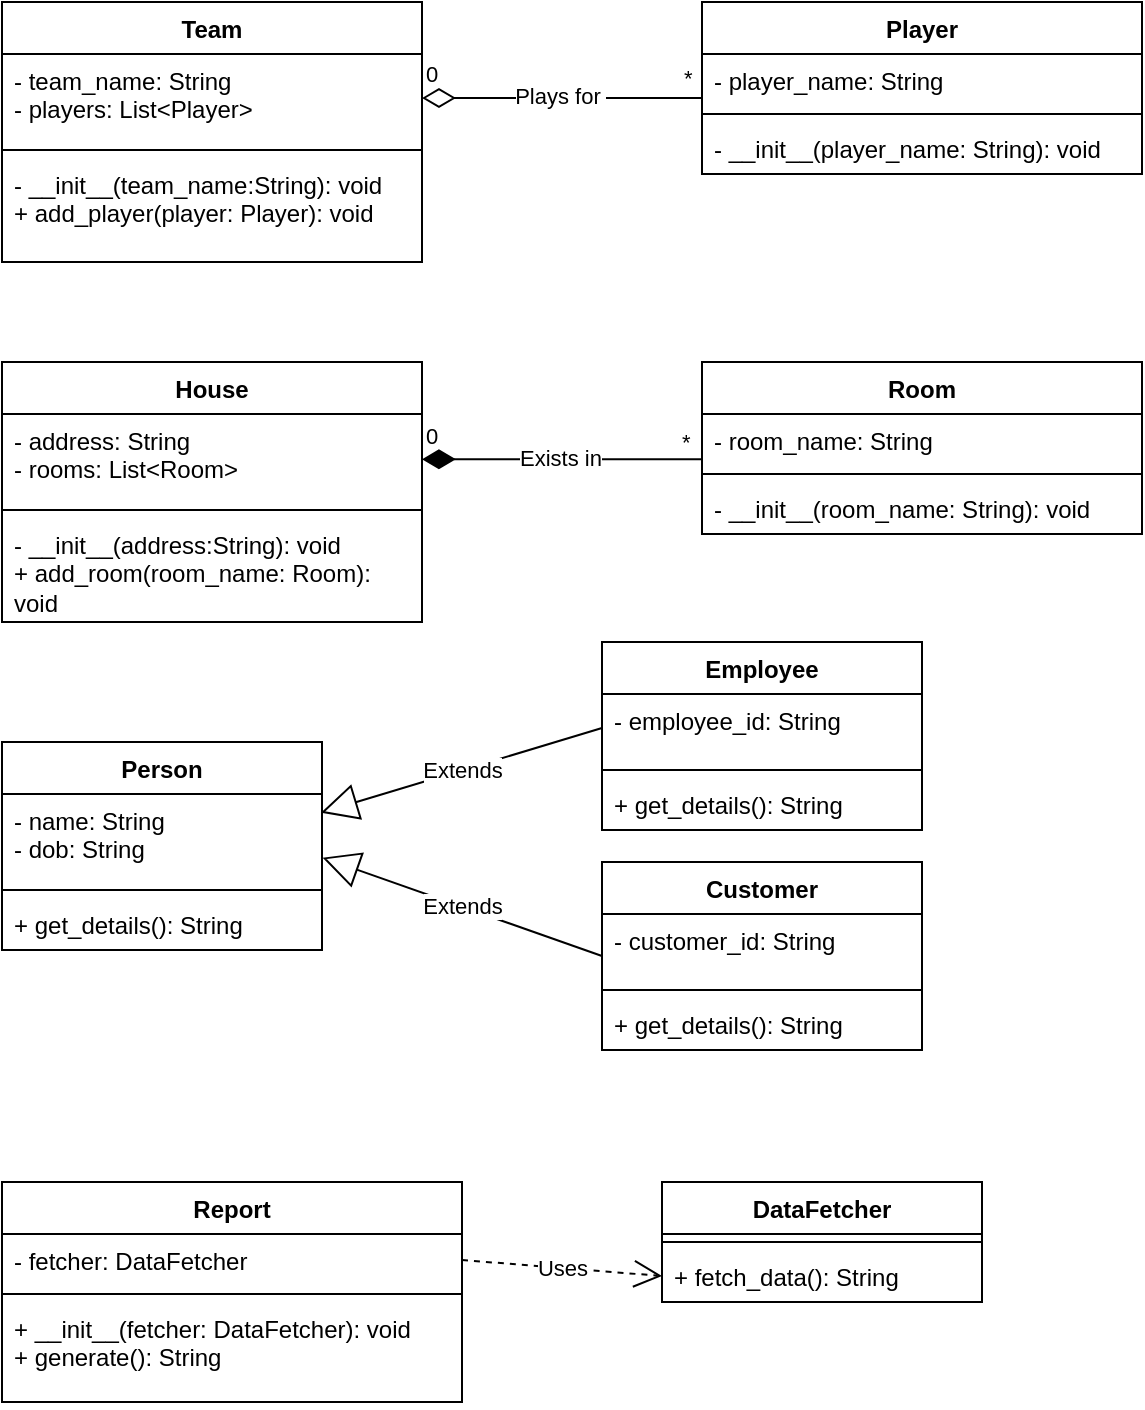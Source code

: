 <mxfile version="24.4.9" type="github">
  <diagram name="Page-1" id="9CZx_6qBKFA7619yqMS9">
    <mxGraphModel dx="658" dy="426" grid="1" gridSize="10" guides="1" tooltips="1" connect="1" arrows="1" fold="1" page="1" pageScale="1" pageWidth="850" pageHeight="1100" math="0" shadow="0">
      <root>
        <mxCell id="0" />
        <mxCell id="1" parent="0" />
        <mxCell id="gAkpdMwqmFFtqxrWUd-V-1" value="Player" style="swimlane;fontStyle=1;align=center;verticalAlign=top;childLayout=stackLayout;horizontal=1;startSize=26;horizontalStack=0;resizeParent=1;resizeParentMax=0;resizeLast=0;collapsible=1;marginBottom=0;whiteSpace=wrap;html=1;" vertex="1" parent="1">
          <mxGeometry x="390" y="40" width="220" height="86" as="geometry" />
        </mxCell>
        <mxCell id="gAkpdMwqmFFtqxrWUd-V-2" value="- player_name: String" style="text;strokeColor=none;fillColor=none;align=left;verticalAlign=top;spacingLeft=4;spacingRight=4;overflow=hidden;rotatable=0;points=[[0,0.5],[1,0.5]];portConstraint=eastwest;whiteSpace=wrap;html=1;" vertex="1" parent="gAkpdMwqmFFtqxrWUd-V-1">
          <mxGeometry y="26" width="220" height="26" as="geometry" />
        </mxCell>
        <mxCell id="gAkpdMwqmFFtqxrWUd-V-3" value="" style="line;strokeWidth=1;fillColor=none;align=left;verticalAlign=middle;spacingTop=-1;spacingLeft=3;spacingRight=3;rotatable=0;labelPosition=right;points=[];portConstraint=eastwest;strokeColor=inherit;" vertex="1" parent="gAkpdMwqmFFtqxrWUd-V-1">
          <mxGeometry y="52" width="220" height="8" as="geometry" />
        </mxCell>
        <mxCell id="gAkpdMwqmFFtqxrWUd-V-4" value="- __init__(player_name: String): void" style="text;strokeColor=none;fillColor=none;align=left;verticalAlign=top;spacingLeft=4;spacingRight=4;overflow=hidden;rotatable=0;points=[[0,0.5],[1,0.5]];portConstraint=eastwest;whiteSpace=wrap;html=1;" vertex="1" parent="gAkpdMwqmFFtqxrWUd-V-1">
          <mxGeometry y="60" width="220" height="26" as="geometry" />
        </mxCell>
        <mxCell id="gAkpdMwqmFFtqxrWUd-V-5" value="Team" style="swimlane;fontStyle=1;align=center;verticalAlign=top;childLayout=stackLayout;horizontal=1;startSize=26;horizontalStack=0;resizeParent=1;resizeParentMax=0;resizeLast=0;collapsible=1;marginBottom=0;whiteSpace=wrap;html=1;" vertex="1" parent="1">
          <mxGeometry x="40" y="40" width="210" height="130" as="geometry" />
        </mxCell>
        <mxCell id="gAkpdMwqmFFtqxrWUd-V-6" value="- team_name: String&lt;div&gt;- players: List&amp;lt;Player&amp;gt;&lt;/div&gt;" style="text;strokeColor=none;fillColor=none;align=left;verticalAlign=top;spacingLeft=4;spacingRight=4;overflow=hidden;rotatable=0;points=[[0,0.5],[1,0.5]];portConstraint=eastwest;whiteSpace=wrap;html=1;" vertex="1" parent="gAkpdMwqmFFtqxrWUd-V-5">
          <mxGeometry y="26" width="210" height="44" as="geometry" />
        </mxCell>
        <mxCell id="gAkpdMwqmFFtqxrWUd-V-7" value="" style="line;strokeWidth=1;fillColor=none;align=left;verticalAlign=middle;spacingTop=-1;spacingLeft=3;spacingRight=3;rotatable=0;labelPosition=right;points=[];portConstraint=eastwest;strokeColor=inherit;" vertex="1" parent="gAkpdMwqmFFtqxrWUd-V-5">
          <mxGeometry y="70" width="210" height="8" as="geometry" />
        </mxCell>
        <mxCell id="gAkpdMwqmFFtqxrWUd-V-8" value="&lt;div&gt;- __init__(team_name:String): void&lt;/div&gt;+ add_player(player: Player): void" style="text;strokeColor=none;fillColor=none;align=left;verticalAlign=top;spacingLeft=4;spacingRight=4;overflow=hidden;rotatable=0;points=[[0,0.5],[1,0.5]];portConstraint=eastwest;whiteSpace=wrap;html=1;" vertex="1" parent="gAkpdMwqmFFtqxrWUd-V-5">
          <mxGeometry y="78" width="210" height="52" as="geometry" />
        </mxCell>
        <mxCell id="gAkpdMwqmFFtqxrWUd-V-9" value="0" style="endArrow=none;html=1;endSize=12;startArrow=diamondThin;startSize=14;startFill=0;edgeStyle=orthogonalEdgeStyle;align=left;verticalAlign=bottom;rounded=0;exitX=1;exitY=0.5;exitDx=0;exitDy=0;endFill=0;" edge="1" parent="1" source="gAkpdMwqmFFtqxrWUd-V-6">
          <mxGeometry x="-1" y="3" relative="1" as="geometry">
            <mxPoint x="340" y="320" as="sourcePoint" />
            <mxPoint x="390" y="88" as="targetPoint" />
          </mxGeometry>
        </mxCell>
        <mxCell id="gAkpdMwqmFFtqxrWUd-V-10" value="Plays for&amp;nbsp;" style="edgeLabel;html=1;align=center;verticalAlign=middle;resizable=0;points=[];" vertex="1" connectable="0" parent="gAkpdMwqmFFtqxrWUd-V-9">
          <mxGeometry x="-0.018" y="1" relative="1" as="geometry">
            <mxPoint as="offset" />
          </mxGeometry>
        </mxCell>
        <mxCell id="gAkpdMwqmFFtqxrWUd-V-14" value="&lt;span style=&quot;color: rgb(0, 0, 0); font-family: Helvetica; font-size: 11px; font-style: normal; font-variant-ligatures: normal; font-variant-caps: normal; font-weight: 400; letter-spacing: normal; orphans: 2; text-align: left; text-indent: 0px; text-transform: none; widows: 2; word-spacing: 0px; -webkit-text-stroke-width: 0px; white-space: nowrap; background-color: rgb(255, 255, 255); text-decoration-thickness: initial; text-decoration-style: initial; text-decoration-color: initial; display: inline !important; float: none;&quot;&gt;*&lt;/span&gt;" style="text;whiteSpace=wrap;html=1;" vertex="1" parent="1">
          <mxGeometry x="379" y="64" width="20" height="20" as="geometry" />
        </mxCell>
        <mxCell id="gAkpdMwqmFFtqxrWUd-V-18" value="Room" style="swimlane;fontStyle=1;align=center;verticalAlign=top;childLayout=stackLayout;horizontal=1;startSize=26;horizontalStack=0;resizeParent=1;resizeParentMax=0;resizeLast=0;collapsible=1;marginBottom=0;whiteSpace=wrap;html=1;" vertex="1" parent="1">
          <mxGeometry x="390" y="220" width="220" height="86" as="geometry" />
        </mxCell>
        <mxCell id="gAkpdMwqmFFtqxrWUd-V-19" value="- room_name: String" style="text;strokeColor=none;fillColor=none;align=left;verticalAlign=top;spacingLeft=4;spacingRight=4;overflow=hidden;rotatable=0;points=[[0,0.5],[1,0.5]];portConstraint=eastwest;whiteSpace=wrap;html=1;" vertex="1" parent="gAkpdMwqmFFtqxrWUd-V-18">
          <mxGeometry y="26" width="220" height="26" as="geometry" />
        </mxCell>
        <mxCell id="gAkpdMwqmFFtqxrWUd-V-20" value="" style="line;strokeWidth=1;fillColor=none;align=left;verticalAlign=middle;spacingTop=-1;spacingLeft=3;spacingRight=3;rotatable=0;labelPosition=right;points=[];portConstraint=eastwest;strokeColor=inherit;" vertex="1" parent="gAkpdMwqmFFtqxrWUd-V-18">
          <mxGeometry y="52" width="220" height="8" as="geometry" />
        </mxCell>
        <mxCell id="gAkpdMwqmFFtqxrWUd-V-21" value="- __init__(room_name: String): void" style="text;strokeColor=none;fillColor=none;align=left;verticalAlign=top;spacingLeft=4;spacingRight=4;overflow=hidden;rotatable=0;points=[[0,0.5],[1,0.5]];portConstraint=eastwest;whiteSpace=wrap;html=1;" vertex="1" parent="gAkpdMwqmFFtqxrWUd-V-18">
          <mxGeometry y="60" width="220" height="26" as="geometry" />
        </mxCell>
        <mxCell id="gAkpdMwqmFFtqxrWUd-V-22" value="House" style="swimlane;fontStyle=1;align=center;verticalAlign=top;childLayout=stackLayout;horizontal=1;startSize=26;horizontalStack=0;resizeParent=1;resizeParentMax=0;resizeLast=0;collapsible=1;marginBottom=0;whiteSpace=wrap;html=1;" vertex="1" parent="1">
          <mxGeometry x="40" y="220" width="210" height="130" as="geometry" />
        </mxCell>
        <mxCell id="gAkpdMwqmFFtqxrWUd-V-23" value="- address: String&lt;div&gt;- rooms: List&amp;lt;Room&amp;gt;&lt;/div&gt;" style="text;strokeColor=none;fillColor=none;align=left;verticalAlign=top;spacingLeft=4;spacingRight=4;overflow=hidden;rotatable=0;points=[[0,0.5],[1,0.5]];portConstraint=eastwest;whiteSpace=wrap;html=1;" vertex="1" parent="gAkpdMwqmFFtqxrWUd-V-22">
          <mxGeometry y="26" width="210" height="44" as="geometry" />
        </mxCell>
        <mxCell id="gAkpdMwqmFFtqxrWUd-V-24" value="" style="line;strokeWidth=1;fillColor=none;align=left;verticalAlign=middle;spacingTop=-1;spacingLeft=3;spacingRight=3;rotatable=0;labelPosition=right;points=[];portConstraint=eastwest;strokeColor=inherit;" vertex="1" parent="gAkpdMwqmFFtqxrWUd-V-22">
          <mxGeometry y="70" width="210" height="8" as="geometry" />
        </mxCell>
        <mxCell id="gAkpdMwqmFFtqxrWUd-V-25" value="&lt;div&gt;- __init__(address:String): void&lt;/div&gt;+ add_room(room_name: Room): void" style="text;strokeColor=none;fillColor=none;align=left;verticalAlign=top;spacingLeft=4;spacingRight=4;overflow=hidden;rotatable=0;points=[[0,0.5],[1,0.5]];portConstraint=eastwest;whiteSpace=wrap;html=1;" vertex="1" parent="gAkpdMwqmFFtqxrWUd-V-22">
          <mxGeometry y="78" width="210" height="52" as="geometry" />
        </mxCell>
        <mxCell id="gAkpdMwqmFFtqxrWUd-V-27" value="0" style="endArrow=none;html=1;endSize=12;startArrow=diamondThin;startSize=14;startFill=1;edgeStyle=orthogonalEdgeStyle;align=left;verticalAlign=bottom;rounded=0;exitX=1;exitY=0.5;exitDx=0;exitDy=0;endFill=0;" edge="1" parent="1">
          <mxGeometry x="-1" y="3" relative="1" as="geometry">
            <mxPoint x="249.97" y="268.66" as="sourcePoint" />
            <mxPoint x="389.97" y="268.66" as="targetPoint" />
          </mxGeometry>
        </mxCell>
        <mxCell id="gAkpdMwqmFFtqxrWUd-V-28" value="Exists in" style="edgeLabel;html=1;align=center;verticalAlign=middle;resizable=0;points=[];" vertex="1" connectable="0" parent="gAkpdMwqmFFtqxrWUd-V-27">
          <mxGeometry x="-0.018" y="1" relative="1" as="geometry">
            <mxPoint as="offset" />
          </mxGeometry>
        </mxCell>
        <mxCell id="gAkpdMwqmFFtqxrWUd-V-32" value="&lt;span style=&quot;color: rgb(0, 0, 0); font-family: Helvetica; font-size: 11px; font-style: normal; font-variant-ligatures: normal; font-variant-caps: normal; font-weight: 400; letter-spacing: normal; orphans: 2; text-align: left; text-indent: 0px; text-transform: none; widows: 2; word-spacing: 0px; -webkit-text-stroke-width: 0px; white-space: nowrap; background-color: rgb(255, 255, 255); text-decoration-thickness: initial; text-decoration-style: initial; text-decoration-color: initial; display: inline !important; float: none;&quot;&gt;*&lt;/span&gt;" style="text;whiteSpace=wrap;html=1;" vertex="1" parent="1">
          <mxGeometry x="378" y="246" width="20" height="20" as="geometry" />
        </mxCell>
        <mxCell id="gAkpdMwqmFFtqxrWUd-V-33" value="Person" style="swimlane;fontStyle=1;align=center;verticalAlign=top;childLayout=stackLayout;horizontal=1;startSize=26;horizontalStack=0;resizeParent=1;resizeParentMax=0;resizeLast=0;collapsible=1;marginBottom=0;whiteSpace=wrap;html=1;" vertex="1" parent="1">
          <mxGeometry x="40" y="410" width="160" height="104" as="geometry" />
        </mxCell>
        <mxCell id="gAkpdMwqmFFtqxrWUd-V-34" value="- name: String&lt;div&gt;- dob: String&lt;/div&gt;" style="text;strokeColor=none;fillColor=none;align=left;verticalAlign=top;spacingLeft=4;spacingRight=4;overflow=hidden;rotatable=0;points=[[0,0.5],[1,0.5]];portConstraint=eastwest;whiteSpace=wrap;html=1;" vertex="1" parent="gAkpdMwqmFFtqxrWUd-V-33">
          <mxGeometry y="26" width="160" height="44" as="geometry" />
        </mxCell>
        <mxCell id="gAkpdMwqmFFtqxrWUd-V-35" value="" style="line;strokeWidth=1;fillColor=none;align=left;verticalAlign=middle;spacingTop=-1;spacingLeft=3;spacingRight=3;rotatable=0;labelPosition=right;points=[];portConstraint=eastwest;strokeColor=inherit;" vertex="1" parent="gAkpdMwqmFFtqxrWUd-V-33">
          <mxGeometry y="70" width="160" height="8" as="geometry" />
        </mxCell>
        <mxCell id="gAkpdMwqmFFtqxrWUd-V-36" value="+ get_details(): String" style="text;strokeColor=none;fillColor=none;align=left;verticalAlign=top;spacingLeft=4;spacingRight=4;overflow=hidden;rotatable=0;points=[[0,0.5],[1,0.5]];portConstraint=eastwest;whiteSpace=wrap;html=1;" vertex="1" parent="gAkpdMwqmFFtqxrWUd-V-33">
          <mxGeometry y="78" width="160" height="26" as="geometry" />
        </mxCell>
        <mxCell id="gAkpdMwqmFFtqxrWUd-V-37" value="Employee" style="swimlane;fontStyle=1;align=center;verticalAlign=top;childLayout=stackLayout;horizontal=1;startSize=26;horizontalStack=0;resizeParent=1;resizeParentMax=0;resizeLast=0;collapsible=1;marginBottom=0;whiteSpace=wrap;html=1;" vertex="1" parent="1">
          <mxGeometry x="340" y="360" width="160" height="94" as="geometry" />
        </mxCell>
        <mxCell id="gAkpdMwqmFFtqxrWUd-V-38" value="- employee_id: String" style="text;strokeColor=none;fillColor=none;align=left;verticalAlign=top;spacingLeft=4;spacingRight=4;overflow=hidden;rotatable=0;points=[[0,0.5],[1,0.5]];portConstraint=eastwest;whiteSpace=wrap;html=1;" vertex="1" parent="gAkpdMwqmFFtqxrWUd-V-37">
          <mxGeometry y="26" width="160" height="34" as="geometry" />
        </mxCell>
        <mxCell id="gAkpdMwqmFFtqxrWUd-V-39" value="" style="line;strokeWidth=1;fillColor=none;align=left;verticalAlign=middle;spacingTop=-1;spacingLeft=3;spacingRight=3;rotatable=0;labelPosition=right;points=[];portConstraint=eastwest;strokeColor=inherit;" vertex="1" parent="gAkpdMwqmFFtqxrWUd-V-37">
          <mxGeometry y="60" width="160" height="8" as="geometry" />
        </mxCell>
        <mxCell id="gAkpdMwqmFFtqxrWUd-V-40" value="+ get_details(): String" style="text;strokeColor=none;fillColor=none;align=left;verticalAlign=top;spacingLeft=4;spacingRight=4;overflow=hidden;rotatable=0;points=[[0,0.5],[1,0.5]];portConstraint=eastwest;whiteSpace=wrap;html=1;" vertex="1" parent="gAkpdMwqmFFtqxrWUd-V-37">
          <mxGeometry y="68" width="160" height="26" as="geometry" />
        </mxCell>
        <mxCell id="gAkpdMwqmFFtqxrWUd-V-41" value="Customer" style="swimlane;fontStyle=1;align=center;verticalAlign=top;childLayout=stackLayout;horizontal=1;startSize=26;horizontalStack=0;resizeParent=1;resizeParentMax=0;resizeLast=0;collapsible=1;marginBottom=0;whiteSpace=wrap;html=1;" vertex="1" parent="1">
          <mxGeometry x="340" y="470" width="160" height="94" as="geometry" />
        </mxCell>
        <mxCell id="gAkpdMwqmFFtqxrWUd-V-42" value="- customer_id: String" style="text;strokeColor=none;fillColor=none;align=left;verticalAlign=top;spacingLeft=4;spacingRight=4;overflow=hidden;rotatable=0;points=[[0,0.5],[1,0.5]];portConstraint=eastwest;whiteSpace=wrap;html=1;" vertex="1" parent="gAkpdMwqmFFtqxrWUd-V-41">
          <mxGeometry y="26" width="160" height="34" as="geometry" />
        </mxCell>
        <mxCell id="gAkpdMwqmFFtqxrWUd-V-43" value="" style="line;strokeWidth=1;fillColor=none;align=left;verticalAlign=middle;spacingTop=-1;spacingLeft=3;spacingRight=3;rotatable=0;labelPosition=right;points=[];portConstraint=eastwest;strokeColor=inherit;" vertex="1" parent="gAkpdMwqmFFtqxrWUd-V-41">
          <mxGeometry y="60" width="160" height="8" as="geometry" />
        </mxCell>
        <mxCell id="gAkpdMwqmFFtqxrWUd-V-44" value="+ get_details(): String" style="text;strokeColor=none;fillColor=none;align=left;verticalAlign=top;spacingLeft=4;spacingRight=4;overflow=hidden;rotatable=0;points=[[0,0.5],[1,0.5]];portConstraint=eastwest;whiteSpace=wrap;html=1;" vertex="1" parent="gAkpdMwqmFFtqxrWUd-V-41">
          <mxGeometry y="68" width="160" height="26" as="geometry" />
        </mxCell>
        <mxCell id="gAkpdMwqmFFtqxrWUd-V-45" value="Extends" style="endArrow=block;endSize=16;endFill=0;html=1;rounded=0;entryX=0.997;entryY=0.213;entryDx=0;entryDy=0;exitX=0;exitY=0.5;exitDx=0;exitDy=0;entryPerimeter=0;" edge="1" parent="1" source="gAkpdMwqmFFtqxrWUd-V-38" target="gAkpdMwqmFFtqxrWUd-V-34">
          <mxGeometry width="160" relative="1" as="geometry">
            <mxPoint x="160" y="490" as="sourcePoint" />
            <mxPoint x="320" y="490" as="targetPoint" />
          </mxGeometry>
        </mxCell>
        <mxCell id="gAkpdMwqmFFtqxrWUd-V-46" value="Extends" style="endArrow=block;endSize=16;endFill=0;html=1;rounded=0;entryX=1.002;entryY=0.723;entryDx=0;entryDy=0;exitX=0;exitY=0.5;exitDx=0;exitDy=0;entryPerimeter=0;" edge="1" parent="1" source="gAkpdMwqmFFtqxrWUd-V-41" target="gAkpdMwqmFFtqxrWUd-V-34">
          <mxGeometry width="160" relative="1" as="geometry">
            <mxPoint x="160" y="490" as="sourcePoint" />
            <mxPoint x="320" y="490" as="targetPoint" />
          </mxGeometry>
        </mxCell>
        <mxCell id="gAkpdMwqmFFtqxrWUd-V-47" value="Report" style="swimlane;fontStyle=1;align=center;verticalAlign=top;childLayout=stackLayout;horizontal=1;startSize=26;horizontalStack=0;resizeParent=1;resizeParentMax=0;resizeLast=0;collapsible=1;marginBottom=0;whiteSpace=wrap;html=1;" vertex="1" parent="1">
          <mxGeometry x="40" y="630" width="230" height="110" as="geometry" />
        </mxCell>
        <mxCell id="gAkpdMwqmFFtqxrWUd-V-48" value="- fetcher: DataFetcher" style="text;strokeColor=none;fillColor=none;align=left;verticalAlign=top;spacingLeft=4;spacingRight=4;overflow=hidden;rotatable=0;points=[[0,0.5],[1,0.5]];portConstraint=eastwest;whiteSpace=wrap;html=1;" vertex="1" parent="gAkpdMwqmFFtqxrWUd-V-47">
          <mxGeometry y="26" width="230" height="26" as="geometry" />
        </mxCell>
        <mxCell id="gAkpdMwqmFFtqxrWUd-V-49" value="" style="line;strokeWidth=1;fillColor=none;align=left;verticalAlign=middle;spacingTop=-1;spacingLeft=3;spacingRight=3;rotatable=0;labelPosition=right;points=[];portConstraint=eastwest;strokeColor=inherit;" vertex="1" parent="gAkpdMwqmFFtqxrWUd-V-47">
          <mxGeometry y="52" width="230" height="8" as="geometry" />
        </mxCell>
        <mxCell id="gAkpdMwqmFFtqxrWUd-V-50" value="+ __init__(fetcher: DataFetcher): void&lt;div&gt;+ generate(): String&lt;/div&gt;" style="text;strokeColor=none;fillColor=none;align=left;verticalAlign=top;spacingLeft=4;spacingRight=4;overflow=hidden;rotatable=0;points=[[0,0.5],[1,0.5]];portConstraint=eastwest;whiteSpace=wrap;html=1;" vertex="1" parent="gAkpdMwqmFFtqxrWUd-V-47">
          <mxGeometry y="60" width="230" height="50" as="geometry" />
        </mxCell>
        <mxCell id="gAkpdMwqmFFtqxrWUd-V-51" value="DataFetcher" style="swimlane;fontStyle=1;align=center;verticalAlign=top;childLayout=stackLayout;horizontal=1;startSize=26;horizontalStack=0;resizeParent=1;resizeParentMax=0;resizeLast=0;collapsible=1;marginBottom=0;whiteSpace=wrap;html=1;" vertex="1" parent="1">
          <mxGeometry x="370" y="630" width="160" height="60" as="geometry" />
        </mxCell>
        <mxCell id="gAkpdMwqmFFtqxrWUd-V-53" value="" style="line;strokeWidth=1;fillColor=none;align=left;verticalAlign=middle;spacingTop=-1;spacingLeft=3;spacingRight=3;rotatable=0;labelPosition=right;points=[];portConstraint=eastwest;strokeColor=inherit;" vertex="1" parent="gAkpdMwqmFFtqxrWUd-V-51">
          <mxGeometry y="26" width="160" height="8" as="geometry" />
        </mxCell>
        <mxCell id="gAkpdMwqmFFtqxrWUd-V-54" value="+ fetch_data(): String" style="text;strokeColor=none;fillColor=none;align=left;verticalAlign=top;spacingLeft=4;spacingRight=4;overflow=hidden;rotatable=0;points=[[0,0.5],[1,0.5]];portConstraint=eastwest;whiteSpace=wrap;html=1;" vertex="1" parent="gAkpdMwqmFFtqxrWUd-V-51">
          <mxGeometry y="34" width="160" height="26" as="geometry" />
        </mxCell>
        <mxCell id="gAkpdMwqmFFtqxrWUd-V-55" value="Uses" style="endArrow=open;endSize=12;dashed=1;html=1;rounded=0;exitX=1;exitY=0.5;exitDx=0;exitDy=0;entryX=0;entryY=0.5;entryDx=0;entryDy=0;" edge="1" parent="1" source="gAkpdMwqmFFtqxrWUd-V-48" target="gAkpdMwqmFFtqxrWUd-V-54">
          <mxGeometry width="160" relative="1" as="geometry">
            <mxPoint x="160" y="560" as="sourcePoint" />
            <mxPoint x="320" y="560" as="targetPoint" />
          </mxGeometry>
        </mxCell>
      </root>
    </mxGraphModel>
  </diagram>
</mxfile>
